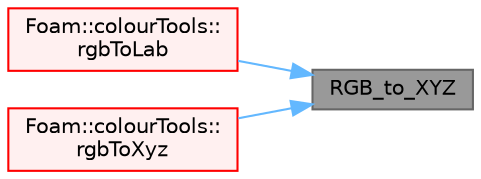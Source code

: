 digraph "RGB_to_XYZ"
{
 // LATEX_PDF_SIZE
  bgcolor="transparent";
  edge [fontname=Helvetica,fontsize=10,labelfontname=Helvetica,labelfontsize=10];
  node [fontname=Helvetica,fontsize=10,shape=box,height=0.2,width=0.4];
  rankdir="RL";
  Node1 [id="Node000001",label="RGB_to_XYZ",height=0.2,width=0.4,color="gray40", fillcolor="grey60", style="filled", fontcolor="black",tooltip=" "];
  Node1 -> Node2 [id="edge1_Node000001_Node000002",dir="back",color="steelblue1",style="solid",tooltip=" "];
  Node2 [id="Node000002",label="Foam::colourTools::\lrgbToLab",height=0.2,width=0.4,color="red", fillcolor="#FFF0F0", style="filled",URL="$namespaceFoam_1_1colourTools.html#a7d43a2ecf01d9a6d3cd7dfd991fa0376",tooltip=" "];
  Node1 -> Node7 [id="edge2_Node000001_Node000007",dir="back",color="steelblue1",style="solid",tooltip=" "];
  Node7 [id="Node000007",label="Foam::colourTools::\lrgbToXyz",height=0.2,width=0.4,color="red", fillcolor="#FFF0F0", style="filled",URL="$namespaceFoam_1_1colourTools.html#a7cb1bf221958b0b39fdc2ac76dd679fb",tooltip=" "];
}
